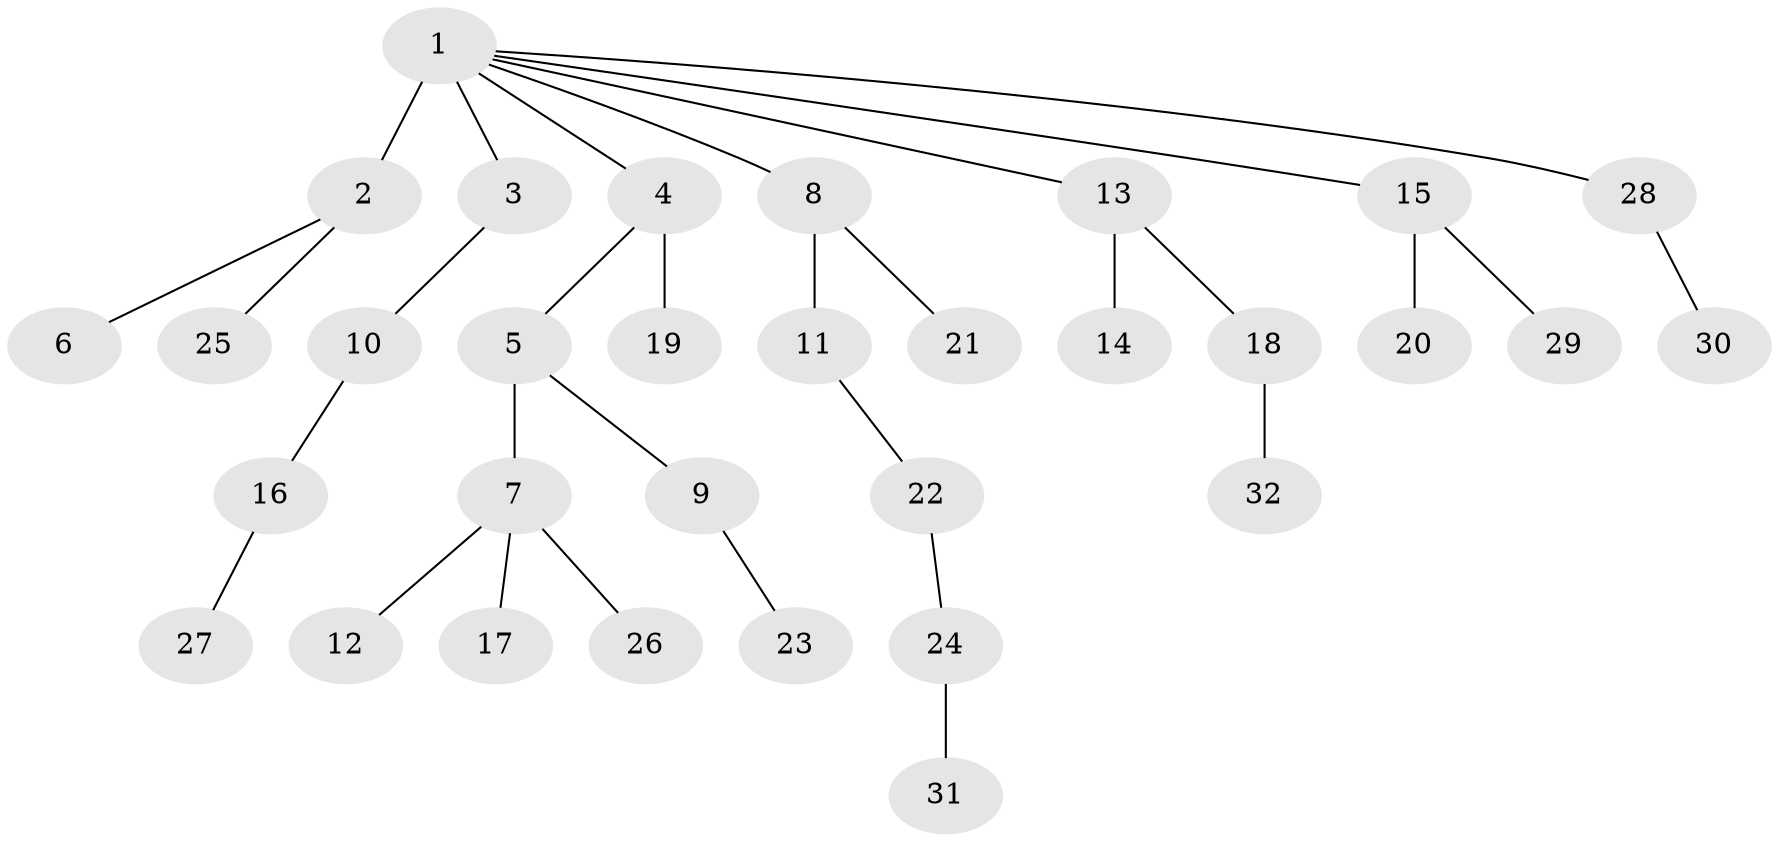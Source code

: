 // original degree distribution, {4: 0.078125, 9: 0.015625, 3: 0.125, 1: 0.46875, 5: 0.015625, 2: 0.296875}
// Generated by graph-tools (version 1.1) at 2025/37/03/09/25 02:37:03]
// undirected, 32 vertices, 31 edges
graph export_dot {
graph [start="1"]
  node [color=gray90,style=filled];
  1;
  2;
  3;
  4;
  5;
  6;
  7;
  8;
  9;
  10;
  11;
  12;
  13;
  14;
  15;
  16;
  17;
  18;
  19;
  20;
  21;
  22;
  23;
  24;
  25;
  26;
  27;
  28;
  29;
  30;
  31;
  32;
  1 -- 2 [weight=6.0];
  1 -- 3 [weight=1.0];
  1 -- 4 [weight=1.0];
  1 -- 8 [weight=1.0];
  1 -- 13 [weight=1.0];
  1 -- 15 [weight=1.0];
  1 -- 28 [weight=1.0];
  2 -- 6 [weight=1.0];
  2 -- 25 [weight=1.0];
  3 -- 10 [weight=1.0];
  4 -- 5 [weight=1.0];
  4 -- 19 [weight=2.0];
  5 -- 7 [weight=2.0];
  5 -- 9 [weight=1.0];
  7 -- 12 [weight=1.0];
  7 -- 17 [weight=1.0];
  7 -- 26 [weight=1.0];
  8 -- 11 [weight=1.0];
  8 -- 21 [weight=1.0];
  9 -- 23 [weight=1.0];
  10 -- 16 [weight=1.0];
  11 -- 22 [weight=1.0];
  13 -- 14 [weight=1.0];
  13 -- 18 [weight=1.0];
  15 -- 20 [weight=1.0];
  15 -- 29 [weight=1.0];
  16 -- 27 [weight=1.0];
  18 -- 32 [weight=1.0];
  22 -- 24 [weight=1.0];
  24 -- 31 [weight=1.0];
  28 -- 30 [weight=1.0];
}
